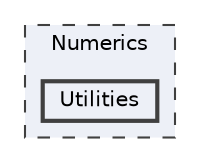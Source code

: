 digraph "C:/GIT 2/numerics/.NET 8.0/Numerics/Utilities"
{
 // LATEX_PDF_SIZE
  bgcolor="transparent";
  edge [fontname=Helvetica,fontsize=10,labelfontname=Helvetica,labelfontsize=10];
  node [fontname=Helvetica,fontsize=10,shape=box,height=0.2,width=0.4];
  compound=true
  subgraph clusterdir_22d954cd03c3057b6fcf702b65820bfa {
    graph [ bgcolor="#edf0f7", pencolor="grey25", label="Numerics", fontname=Helvetica,fontsize=10 style="filled,dashed", URL="dir_22d954cd03c3057b6fcf702b65820bfa.html",tooltip=""]
  dir_c499a1a9e48574ce799b6317f73ed81e [label="Utilities", fillcolor="#edf0f7", color="grey25", style="filled,bold", URL="dir_c499a1a9e48574ce799b6317f73ed81e.html",tooltip=""];
  }
}
